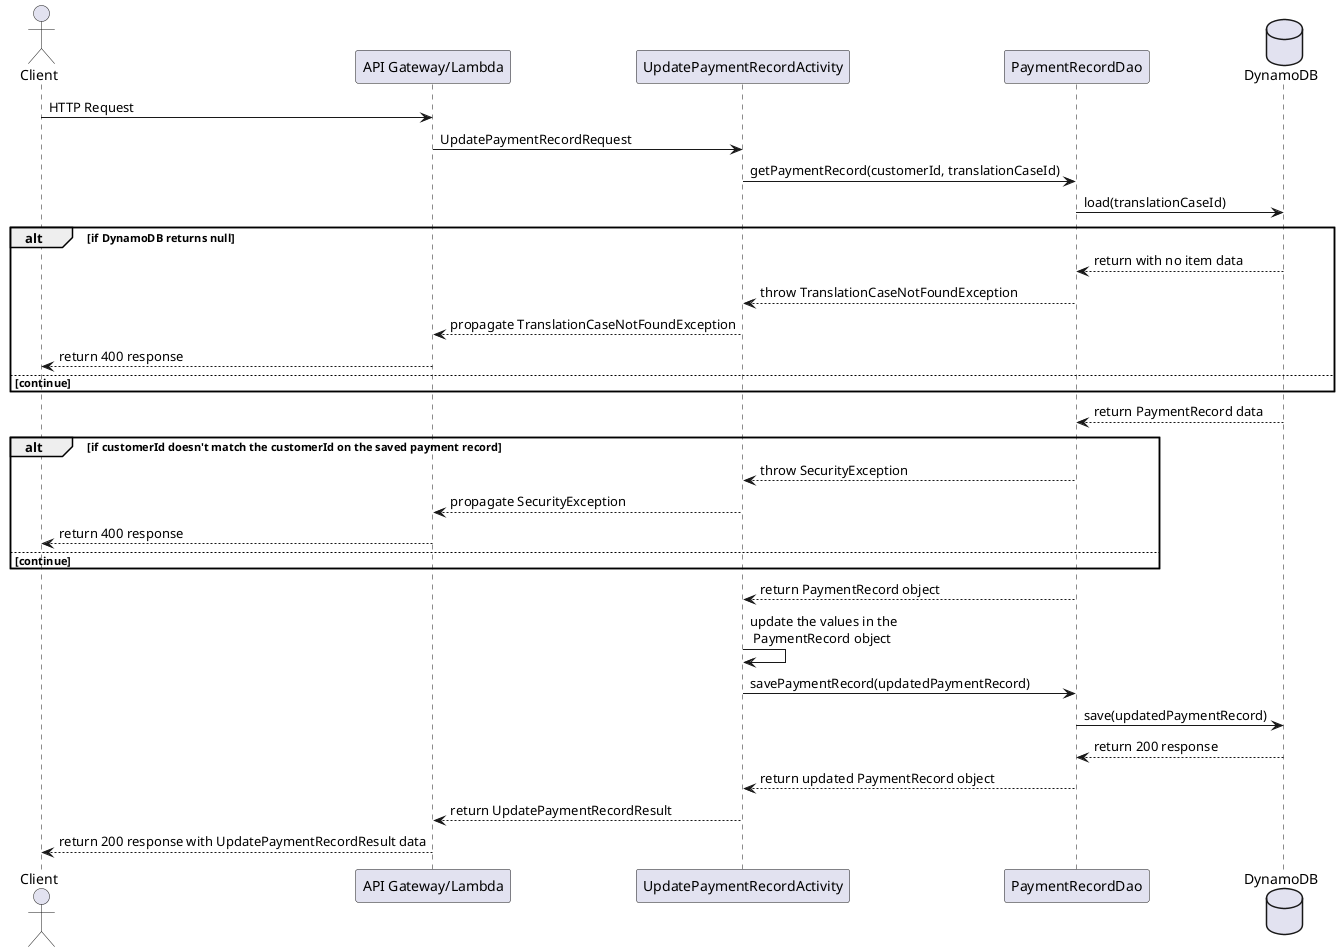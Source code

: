 @startuml

actor Client
participant "API Gateway/Lambda"
participant UpdatePaymentRecordActivity
participant PaymentRecordDao
database    DynamoDB

Client -> "API Gateway/Lambda" : HTTP Request
"API Gateway/Lambda" -> UpdatePaymentRecordActivity : UpdatePaymentRecordRequest

UpdatePaymentRecordActivity -> PaymentRecordDao : getPaymentRecord(customerId, translationCaseId)
PaymentRecordDao -> DynamoDB : load(translationCaseId)

alt if DynamoDB returns null
    DynamoDB --> PaymentRecordDao : return with no item data
    PaymentRecordDao --> UpdatePaymentRecordActivity : throw TranslationCaseNotFoundException
    UpdatePaymentRecordActivity --> "API Gateway/Lambda" : propagate TranslationCaseNotFoundException
    "API Gateway/Lambda" --> Client : return 400 response
else continue
end

DynamoDB --> PaymentRecordDao : return PaymentRecord data

alt if customerId doesn't match the customerId on the saved payment record
    PaymentRecordDao --> UpdatePaymentRecordActivity : throw SecurityException
    UpdatePaymentRecordActivity --> "API Gateway/Lambda": propagate SecurityException
    "API Gateway/Lambda" --> Client : return 400 response
else continue
end

PaymentRecordDao --> UpdatePaymentRecordActivity : return PaymentRecord object
UpdatePaymentRecordActivity -> UpdatePaymentRecordActivity : update the values in the\n PaymentRecord object
UpdatePaymentRecordActivity -> PaymentRecordDao : savePaymentRecord(updatedPaymentRecord)
PaymentRecordDao -> DynamoDB : save(updatedPaymentRecord)
DynamoDB --> PaymentRecordDao : return 200 response
PaymentRecordDao --> UpdatePaymentRecordActivity : return updated PaymentRecord object
UpdatePaymentRecordActivity --> "API Gateway/Lambda" : return UpdatePaymentRecordResult
"API Gateway/Lambda" --> Client : return 200 response with UpdatePaymentRecordResult data

@enduml